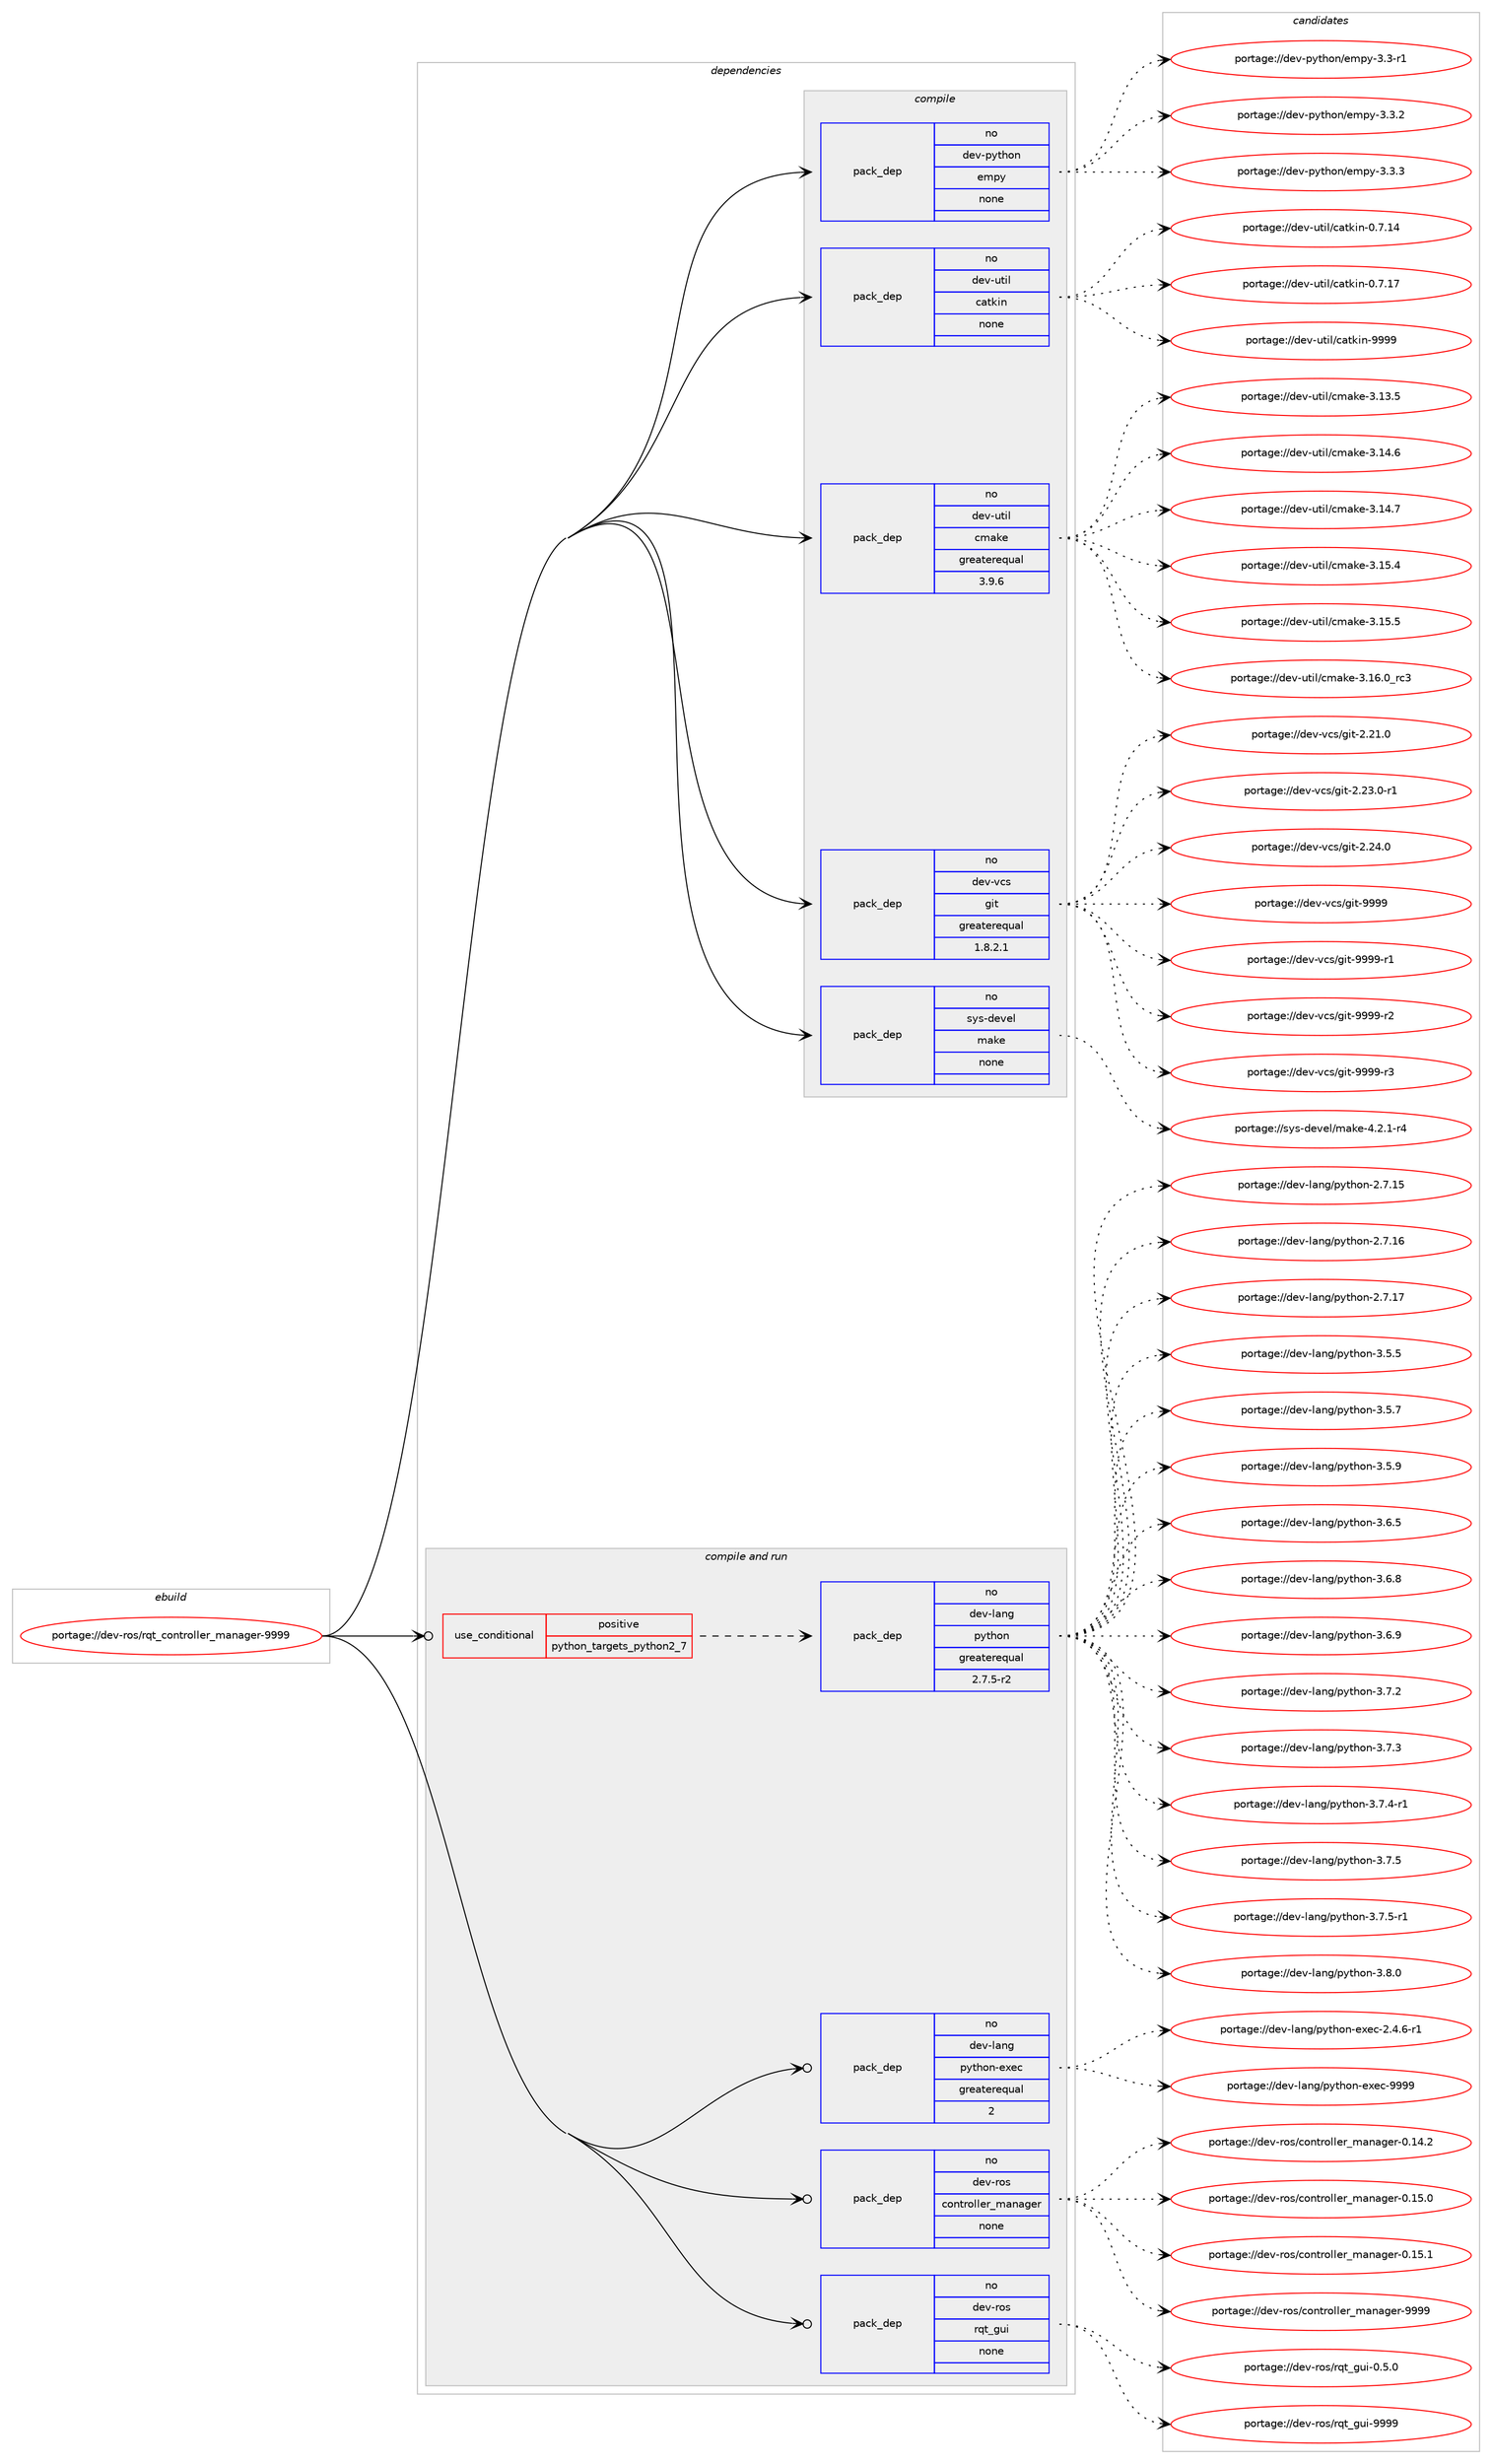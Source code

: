 digraph prolog {

# *************
# Graph options
# *************

newrank=true;
concentrate=true;
compound=true;
graph [rankdir=LR,fontname=Helvetica,fontsize=10,ranksep=1.5];#, ranksep=2.5, nodesep=0.2];
edge  [arrowhead=vee];
node  [fontname=Helvetica,fontsize=10];

# **********
# The ebuild
# **********

subgraph cluster_leftcol {
color=gray;
rank=same;
label=<<i>ebuild</i>>;
id [label="portage://dev-ros/rqt_controller_manager-9999", color=red, width=4, href="../dev-ros/rqt_controller_manager-9999.svg"];
}

# ****************
# The dependencies
# ****************

subgraph cluster_midcol {
color=gray;
label=<<i>dependencies</i>>;
subgraph cluster_compile {
fillcolor="#eeeeee";
style=filled;
label=<<i>compile</i>>;
subgraph pack152338 {
dependency200333 [label=<<TABLE BORDER="0" CELLBORDER="1" CELLSPACING="0" CELLPADDING="4" WIDTH="220"><TR><TD ROWSPAN="6" CELLPADDING="30">pack_dep</TD></TR><TR><TD WIDTH="110">no</TD></TR><TR><TD>dev-python</TD></TR><TR><TD>empy</TD></TR><TR><TD>none</TD></TR><TR><TD></TD></TR></TABLE>>, shape=none, color=blue];
}
id:e -> dependency200333:w [weight=20,style="solid",arrowhead="vee"];
subgraph pack152339 {
dependency200334 [label=<<TABLE BORDER="0" CELLBORDER="1" CELLSPACING="0" CELLPADDING="4" WIDTH="220"><TR><TD ROWSPAN="6" CELLPADDING="30">pack_dep</TD></TR><TR><TD WIDTH="110">no</TD></TR><TR><TD>dev-util</TD></TR><TR><TD>catkin</TD></TR><TR><TD>none</TD></TR><TR><TD></TD></TR></TABLE>>, shape=none, color=blue];
}
id:e -> dependency200334:w [weight=20,style="solid",arrowhead="vee"];
subgraph pack152340 {
dependency200335 [label=<<TABLE BORDER="0" CELLBORDER="1" CELLSPACING="0" CELLPADDING="4" WIDTH="220"><TR><TD ROWSPAN="6" CELLPADDING="30">pack_dep</TD></TR><TR><TD WIDTH="110">no</TD></TR><TR><TD>dev-util</TD></TR><TR><TD>cmake</TD></TR><TR><TD>greaterequal</TD></TR><TR><TD>3.9.6</TD></TR></TABLE>>, shape=none, color=blue];
}
id:e -> dependency200335:w [weight=20,style="solid",arrowhead="vee"];
subgraph pack152341 {
dependency200336 [label=<<TABLE BORDER="0" CELLBORDER="1" CELLSPACING="0" CELLPADDING="4" WIDTH="220"><TR><TD ROWSPAN="6" CELLPADDING="30">pack_dep</TD></TR><TR><TD WIDTH="110">no</TD></TR><TR><TD>dev-vcs</TD></TR><TR><TD>git</TD></TR><TR><TD>greaterequal</TD></TR><TR><TD>1.8.2.1</TD></TR></TABLE>>, shape=none, color=blue];
}
id:e -> dependency200336:w [weight=20,style="solid",arrowhead="vee"];
subgraph pack152342 {
dependency200337 [label=<<TABLE BORDER="0" CELLBORDER="1" CELLSPACING="0" CELLPADDING="4" WIDTH="220"><TR><TD ROWSPAN="6" CELLPADDING="30">pack_dep</TD></TR><TR><TD WIDTH="110">no</TD></TR><TR><TD>sys-devel</TD></TR><TR><TD>make</TD></TR><TR><TD>none</TD></TR><TR><TD></TD></TR></TABLE>>, shape=none, color=blue];
}
id:e -> dependency200337:w [weight=20,style="solid",arrowhead="vee"];
}
subgraph cluster_compileandrun {
fillcolor="#eeeeee";
style=filled;
label=<<i>compile and run</i>>;
subgraph cond44567 {
dependency200338 [label=<<TABLE BORDER="0" CELLBORDER="1" CELLSPACING="0" CELLPADDING="4"><TR><TD ROWSPAN="3" CELLPADDING="10">use_conditional</TD></TR><TR><TD>positive</TD></TR><TR><TD>python_targets_python2_7</TD></TR></TABLE>>, shape=none, color=red];
subgraph pack152343 {
dependency200339 [label=<<TABLE BORDER="0" CELLBORDER="1" CELLSPACING="0" CELLPADDING="4" WIDTH="220"><TR><TD ROWSPAN="6" CELLPADDING="30">pack_dep</TD></TR><TR><TD WIDTH="110">no</TD></TR><TR><TD>dev-lang</TD></TR><TR><TD>python</TD></TR><TR><TD>greaterequal</TD></TR><TR><TD>2.7.5-r2</TD></TR></TABLE>>, shape=none, color=blue];
}
dependency200338:e -> dependency200339:w [weight=20,style="dashed",arrowhead="vee"];
}
id:e -> dependency200338:w [weight=20,style="solid",arrowhead="odotvee"];
subgraph pack152344 {
dependency200340 [label=<<TABLE BORDER="0" CELLBORDER="1" CELLSPACING="0" CELLPADDING="4" WIDTH="220"><TR><TD ROWSPAN="6" CELLPADDING="30">pack_dep</TD></TR><TR><TD WIDTH="110">no</TD></TR><TR><TD>dev-lang</TD></TR><TR><TD>python-exec</TD></TR><TR><TD>greaterequal</TD></TR><TR><TD>2</TD></TR></TABLE>>, shape=none, color=blue];
}
id:e -> dependency200340:w [weight=20,style="solid",arrowhead="odotvee"];
subgraph pack152345 {
dependency200341 [label=<<TABLE BORDER="0" CELLBORDER="1" CELLSPACING="0" CELLPADDING="4" WIDTH="220"><TR><TD ROWSPAN="6" CELLPADDING="30">pack_dep</TD></TR><TR><TD WIDTH="110">no</TD></TR><TR><TD>dev-ros</TD></TR><TR><TD>controller_manager</TD></TR><TR><TD>none</TD></TR><TR><TD></TD></TR></TABLE>>, shape=none, color=blue];
}
id:e -> dependency200341:w [weight=20,style="solid",arrowhead="odotvee"];
subgraph pack152346 {
dependency200342 [label=<<TABLE BORDER="0" CELLBORDER="1" CELLSPACING="0" CELLPADDING="4" WIDTH="220"><TR><TD ROWSPAN="6" CELLPADDING="30">pack_dep</TD></TR><TR><TD WIDTH="110">no</TD></TR><TR><TD>dev-ros</TD></TR><TR><TD>rqt_gui</TD></TR><TR><TD>none</TD></TR><TR><TD></TD></TR></TABLE>>, shape=none, color=blue];
}
id:e -> dependency200342:w [weight=20,style="solid",arrowhead="odotvee"];
}
subgraph cluster_run {
fillcolor="#eeeeee";
style=filled;
label=<<i>run</i>>;
}
}

# **************
# The candidates
# **************

subgraph cluster_choices {
rank=same;
color=gray;
label=<<i>candidates</i>>;

subgraph choice152338 {
color=black;
nodesep=1;
choiceportage1001011184511212111610411111047101109112121455146514511449 [label="portage://dev-python/empy-3.3-r1", color=red, width=4,href="../dev-python/empy-3.3-r1.svg"];
choiceportage1001011184511212111610411111047101109112121455146514650 [label="portage://dev-python/empy-3.3.2", color=red, width=4,href="../dev-python/empy-3.3.2.svg"];
choiceportage1001011184511212111610411111047101109112121455146514651 [label="portage://dev-python/empy-3.3.3", color=red, width=4,href="../dev-python/empy-3.3.3.svg"];
dependency200333:e -> choiceportage1001011184511212111610411111047101109112121455146514511449:w [style=dotted,weight="100"];
dependency200333:e -> choiceportage1001011184511212111610411111047101109112121455146514650:w [style=dotted,weight="100"];
dependency200333:e -> choiceportage1001011184511212111610411111047101109112121455146514651:w [style=dotted,weight="100"];
}
subgraph choice152339 {
color=black;
nodesep=1;
choiceportage1001011184511711610510847999711610710511045484655464952 [label="portage://dev-util/catkin-0.7.14", color=red, width=4,href="../dev-util/catkin-0.7.14.svg"];
choiceportage1001011184511711610510847999711610710511045484655464955 [label="portage://dev-util/catkin-0.7.17", color=red, width=4,href="../dev-util/catkin-0.7.17.svg"];
choiceportage100101118451171161051084799971161071051104557575757 [label="portage://dev-util/catkin-9999", color=red, width=4,href="../dev-util/catkin-9999.svg"];
dependency200334:e -> choiceportage1001011184511711610510847999711610710511045484655464952:w [style=dotted,weight="100"];
dependency200334:e -> choiceportage1001011184511711610510847999711610710511045484655464955:w [style=dotted,weight="100"];
dependency200334:e -> choiceportage100101118451171161051084799971161071051104557575757:w [style=dotted,weight="100"];
}
subgraph choice152340 {
color=black;
nodesep=1;
choiceportage1001011184511711610510847991099710710145514649514653 [label="portage://dev-util/cmake-3.13.5", color=red, width=4,href="../dev-util/cmake-3.13.5.svg"];
choiceportage1001011184511711610510847991099710710145514649524654 [label="portage://dev-util/cmake-3.14.6", color=red, width=4,href="../dev-util/cmake-3.14.6.svg"];
choiceportage1001011184511711610510847991099710710145514649524655 [label="portage://dev-util/cmake-3.14.7", color=red, width=4,href="../dev-util/cmake-3.14.7.svg"];
choiceportage1001011184511711610510847991099710710145514649534652 [label="portage://dev-util/cmake-3.15.4", color=red, width=4,href="../dev-util/cmake-3.15.4.svg"];
choiceportage1001011184511711610510847991099710710145514649534653 [label="portage://dev-util/cmake-3.15.5", color=red, width=4,href="../dev-util/cmake-3.15.5.svg"];
choiceportage1001011184511711610510847991099710710145514649544648951149951 [label="portage://dev-util/cmake-3.16.0_rc3", color=red, width=4,href="../dev-util/cmake-3.16.0_rc3.svg"];
dependency200335:e -> choiceportage1001011184511711610510847991099710710145514649514653:w [style=dotted,weight="100"];
dependency200335:e -> choiceportage1001011184511711610510847991099710710145514649524654:w [style=dotted,weight="100"];
dependency200335:e -> choiceportage1001011184511711610510847991099710710145514649524655:w [style=dotted,weight="100"];
dependency200335:e -> choiceportage1001011184511711610510847991099710710145514649534652:w [style=dotted,weight="100"];
dependency200335:e -> choiceportage1001011184511711610510847991099710710145514649534653:w [style=dotted,weight="100"];
dependency200335:e -> choiceportage1001011184511711610510847991099710710145514649544648951149951:w [style=dotted,weight="100"];
}
subgraph choice152341 {
color=black;
nodesep=1;
choiceportage10010111845118991154710310511645504650494648 [label="portage://dev-vcs/git-2.21.0", color=red, width=4,href="../dev-vcs/git-2.21.0.svg"];
choiceportage100101118451189911547103105116455046505146484511449 [label="portage://dev-vcs/git-2.23.0-r1", color=red, width=4,href="../dev-vcs/git-2.23.0-r1.svg"];
choiceportage10010111845118991154710310511645504650524648 [label="portage://dev-vcs/git-2.24.0", color=red, width=4,href="../dev-vcs/git-2.24.0.svg"];
choiceportage1001011184511899115471031051164557575757 [label="portage://dev-vcs/git-9999", color=red, width=4,href="../dev-vcs/git-9999.svg"];
choiceportage10010111845118991154710310511645575757574511449 [label="portage://dev-vcs/git-9999-r1", color=red, width=4,href="../dev-vcs/git-9999-r1.svg"];
choiceportage10010111845118991154710310511645575757574511450 [label="portage://dev-vcs/git-9999-r2", color=red, width=4,href="../dev-vcs/git-9999-r2.svg"];
choiceportage10010111845118991154710310511645575757574511451 [label="portage://dev-vcs/git-9999-r3", color=red, width=4,href="../dev-vcs/git-9999-r3.svg"];
dependency200336:e -> choiceportage10010111845118991154710310511645504650494648:w [style=dotted,weight="100"];
dependency200336:e -> choiceportage100101118451189911547103105116455046505146484511449:w [style=dotted,weight="100"];
dependency200336:e -> choiceportage10010111845118991154710310511645504650524648:w [style=dotted,weight="100"];
dependency200336:e -> choiceportage1001011184511899115471031051164557575757:w [style=dotted,weight="100"];
dependency200336:e -> choiceportage10010111845118991154710310511645575757574511449:w [style=dotted,weight="100"];
dependency200336:e -> choiceportage10010111845118991154710310511645575757574511450:w [style=dotted,weight="100"];
dependency200336:e -> choiceportage10010111845118991154710310511645575757574511451:w [style=dotted,weight="100"];
}
subgraph choice152342 {
color=black;
nodesep=1;
choiceportage1151211154510010111810110847109971071014552465046494511452 [label="portage://sys-devel/make-4.2.1-r4", color=red, width=4,href="../sys-devel/make-4.2.1-r4.svg"];
dependency200337:e -> choiceportage1151211154510010111810110847109971071014552465046494511452:w [style=dotted,weight="100"];
}
subgraph choice152343 {
color=black;
nodesep=1;
choiceportage10010111845108971101034711212111610411111045504655464953 [label="portage://dev-lang/python-2.7.15", color=red, width=4,href="../dev-lang/python-2.7.15.svg"];
choiceportage10010111845108971101034711212111610411111045504655464954 [label="portage://dev-lang/python-2.7.16", color=red, width=4,href="../dev-lang/python-2.7.16.svg"];
choiceportage10010111845108971101034711212111610411111045504655464955 [label="portage://dev-lang/python-2.7.17", color=red, width=4,href="../dev-lang/python-2.7.17.svg"];
choiceportage100101118451089711010347112121116104111110455146534653 [label="portage://dev-lang/python-3.5.5", color=red, width=4,href="../dev-lang/python-3.5.5.svg"];
choiceportage100101118451089711010347112121116104111110455146534655 [label="portage://dev-lang/python-3.5.7", color=red, width=4,href="../dev-lang/python-3.5.7.svg"];
choiceportage100101118451089711010347112121116104111110455146534657 [label="portage://dev-lang/python-3.5.9", color=red, width=4,href="../dev-lang/python-3.5.9.svg"];
choiceportage100101118451089711010347112121116104111110455146544653 [label="portage://dev-lang/python-3.6.5", color=red, width=4,href="../dev-lang/python-3.6.5.svg"];
choiceportage100101118451089711010347112121116104111110455146544656 [label="portage://dev-lang/python-3.6.8", color=red, width=4,href="../dev-lang/python-3.6.8.svg"];
choiceportage100101118451089711010347112121116104111110455146544657 [label="portage://dev-lang/python-3.6.9", color=red, width=4,href="../dev-lang/python-3.6.9.svg"];
choiceportage100101118451089711010347112121116104111110455146554650 [label="portage://dev-lang/python-3.7.2", color=red, width=4,href="../dev-lang/python-3.7.2.svg"];
choiceportage100101118451089711010347112121116104111110455146554651 [label="portage://dev-lang/python-3.7.3", color=red, width=4,href="../dev-lang/python-3.7.3.svg"];
choiceportage1001011184510897110103471121211161041111104551465546524511449 [label="portage://dev-lang/python-3.7.4-r1", color=red, width=4,href="../dev-lang/python-3.7.4-r1.svg"];
choiceportage100101118451089711010347112121116104111110455146554653 [label="portage://dev-lang/python-3.7.5", color=red, width=4,href="../dev-lang/python-3.7.5.svg"];
choiceportage1001011184510897110103471121211161041111104551465546534511449 [label="portage://dev-lang/python-3.7.5-r1", color=red, width=4,href="../dev-lang/python-3.7.5-r1.svg"];
choiceportage100101118451089711010347112121116104111110455146564648 [label="portage://dev-lang/python-3.8.0", color=red, width=4,href="../dev-lang/python-3.8.0.svg"];
dependency200339:e -> choiceportage10010111845108971101034711212111610411111045504655464953:w [style=dotted,weight="100"];
dependency200339:e -> choiceportage10010111845108971101034711212111610411111045504655464954:w [style=dotted,weight="100"];
dependency200339:e -> choiceportage10010111845108971101034711212111610411111045504655464955:w [style=dotted,weight="100"];
dependency200339:e -> choiceportage100101118451089711010347112121116104111110455146534653:w [style=dotted,weight="100"];
dependency200339:e -> choiceportage100101118451089711010347112121116104111110455146534655:w [style=dotted,weight="100"];
dependency200339:e -> choiceportage100101118451089711010347112121116104111110455146534657:w [style=dotted,weight="100"];
dependency200339:e -> choiceportage100101118451089711010347112121116104111110455146544653:w [style=dotted,weight="100"];
dependency200339:e -> choiceportage100101118451089711010347112121116104111110455146544656:w [style=dotted,weight="100"];
dependency200339:e -> choiceportage100101118451089711010347112121116104111110455146544657:w [style=dotted,weight="100"];
dependency200339:e -> choiceportage100101118451089711010347112121116104111110455146554650:w [style=dotted,weight="100"];
dependency200339:e -> choiceportage100101118451089711010347112121116104111110455146554651:w [style=dotted,weight="100"];
dependency200339:e -> choiceportage1001011184510897110103471121211161041111104551465546524511449:w [style=dotted,weight="100"];
dependency200339:e -> choiceportage100101118451089711010347112121116104111110455146554653:w [style=dotted,weight="100"];
dependency200339:e -> choiceportage1001011184510897110103471121211161041111104551465546534511449:w [style=dotted,weight="100"];
dependency200339:e -> choiceportage100101118451089711010347112121116104111110455146564648:w [style=dotted,weight="100"];
}
subgraph choice152344 {
color=black;
nodesep=1;
choiceportage10010111845108971101034711212111610411111045101120101994550465246544511449 [label="portage://dev-lang/python-exec-2.4.6-r1", color=red, width=4,href="../dev-lang/python-exec-2.4.6-r1.svg"];
choiceportage10010111845108971101034711212111610411111045101120101994557575757 [label="portage://dev-lang/python-exec-9999", color=red, width=4,href="../dev-lang/python-exec-9999.svg"];
dependency200340:e -> choiceportage10010111845108971101034711212111610411111045101120101994550465246544511449:w [style=dotted,weight="100"];
dependency200340:e -> choiceportage10010111845108971101034711212111610411111045101120101994557575757:w [style=dotted,weight="100"];
}
subgraph choice152345 {
color=black;
nodesep=1;
choiceportage10010111845114111115479911111011611411110810810111495109971109710310111445484649524650 [label="portage://dev-ros/controller_manager-0.14.2", color=red, width=4,href="../dev-ros/controller_manager-0.14.2.svg"];
choiceportage10010111845114111115479911111011611411110810810111495109971109710310111445484649534648 [label="portage://dev-ros/controller_manager-0.15.0", color=red, width=4,href="../dev-ros/controller_manager-0.15.0.svg"];
choiceportage10010111845114111115479911111011611411110810810111495109971109710310111445484649534649 [label="portage://dev-ros/controller_manager-0.15.1", color=red, width=4,href="../dev-ros/controller_manager-0.15.1.svg"];
choiceportage1001011184511411111547991111101161141111081081011149510997110971031011144557575757 [label="portage://dev-ros/controller_manager-9999", color=red, width=4,href="../dev-ros/controller_manager-9999.svg"];
dependency200341:e -> choiceportage10010111845114111115479911111011611411110810810111495109971109710310111445484649524650:w [style=dotted,weight="100"];
dependency200341:e -> choiceportage10010111845114111115479911111011611411110810810111495109971109710310111445484649534648:w [style=dotted,weight="100"];
dependency200341:e -> choiceportage10010111845114111115479911111011611411110810810111495109971109710310111445484649534649:w [style=dotted,weight="100"];
dependency200341:e -> choiceportage1001011184511411111547991111101161141111081081011149510997110971031011144557575757:w [style=dotted,weight="100"];
}
subgraph choice152346 {
color=black;
nodesep=1;
choiceportage100101118451141111154711411311695103117105454846534648 [label="portage://dev-ros/rqt_gui-0.5.0", color=red, width=4,href="../dev-ros/rqt_gui-0.5.0.svg"];
choiceportage1001011184511411111547114113116951031171054557575757 [label="portage://dev-ros/rqt_gui-9999", color=red, width=4,href="../dev-ros/rqt_gui-9999.svg"];
dependency200342:e -> choiceportage100101118451141111154711411311695103117105454846534648:w [style=dotted,weight="100"];
dependency200342:e -> choiceportage1001011184511411111547114113116951031171054557575757:w [style=dotted,weight="100"];
}
}

}
